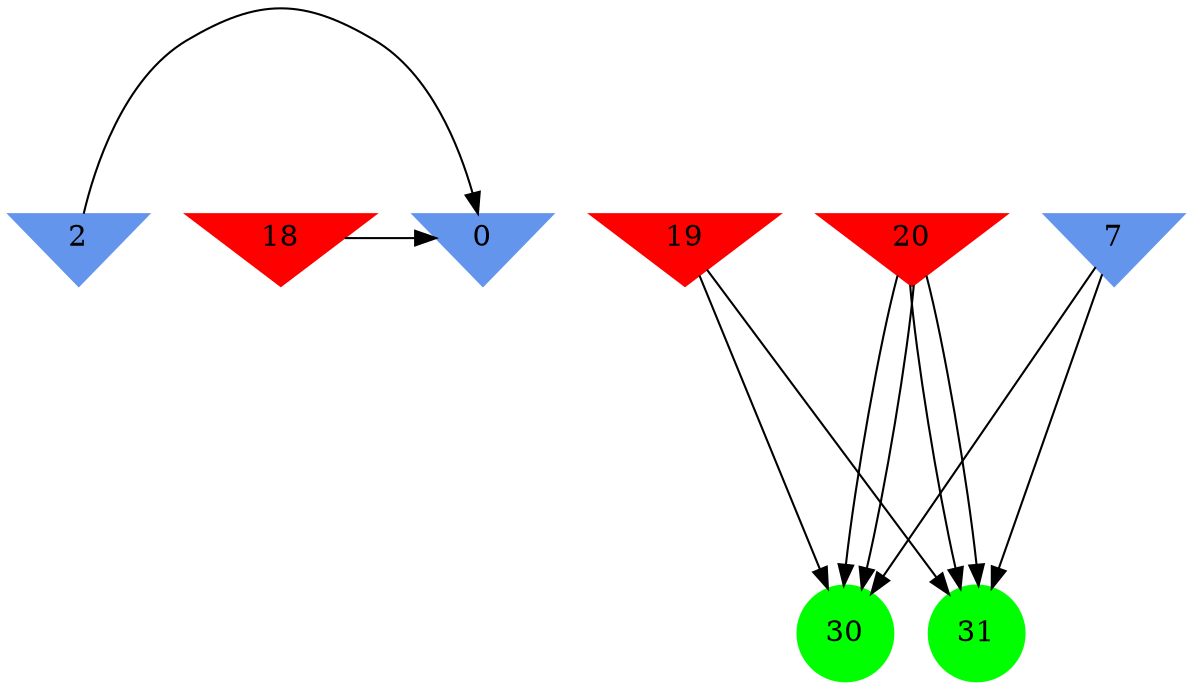 digraph brain {
	ranksep=2.0;
	0 [shape=invtriangle,style=filled,color=cornflowerblue];
	2 [shape=invtriangle,style=filled,color=cornflowerblue];
	7 [shape=invtriangle,style=filled,color=cornflowerblue];
	18 [shape=invtriangle,style=filled,color=red];
	19 [shape=invtriangle,style=filled,color=red];
	20 [shape=invtriangle,style=filled,color=red];
	30 [shape=circle,style=filled,color=green];
	31 [shape=circle,style=filled,color=green];
	2	->	0;
	18	->	0;
	20	->	30;
	20	->	31;
	19	->	30;
	19	->	31;
	20	->	30;
	20	->	31;
	7	->	30;
	7	->	31;
	{ rank=same; 0; 2; 7; 18; 19; 20; }
	{ rank=same; }
	{ rank=same; 30; 31; }
}
